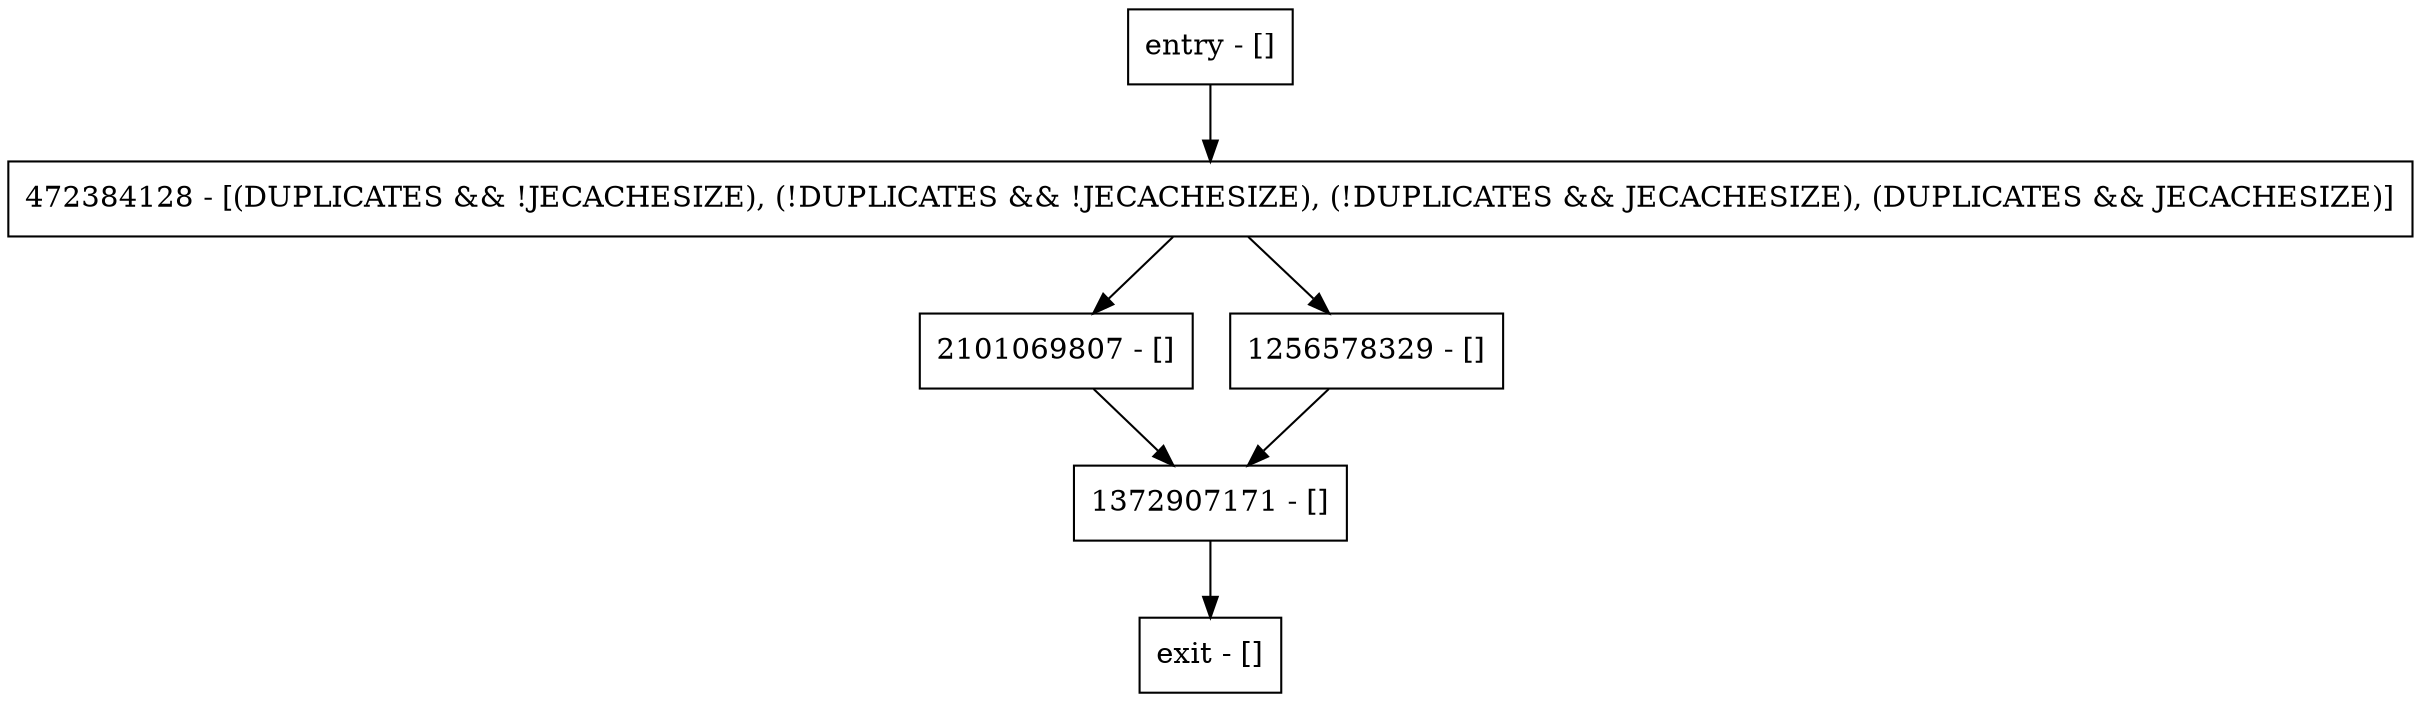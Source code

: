 digraph isTemporary {
node [shape=record];
entry [label="entry - []"];
exit [label="exit - []"];
1372907171 [label="1372907171 - []"];
472384128 [label="472384128 - [(DUPLICATES && !JECACHESIZE), (!DUPLICATES && !JECACHESIZE), (!DUPLICATES && JECACHESIZE), (DUPLICATES && JECACHESIZE)]"];
2101069807 [label="2101069807 - []"];
1256578329 [label="1256578329 - []"];
entry;
exit;
entry -> 472384128;
1372907171 -> exit;
472384128 -> 2101069807;
472384128 -> 1256578329;
2101069807 -> 1372907171;
1256578329 -> 1372907171;
}
